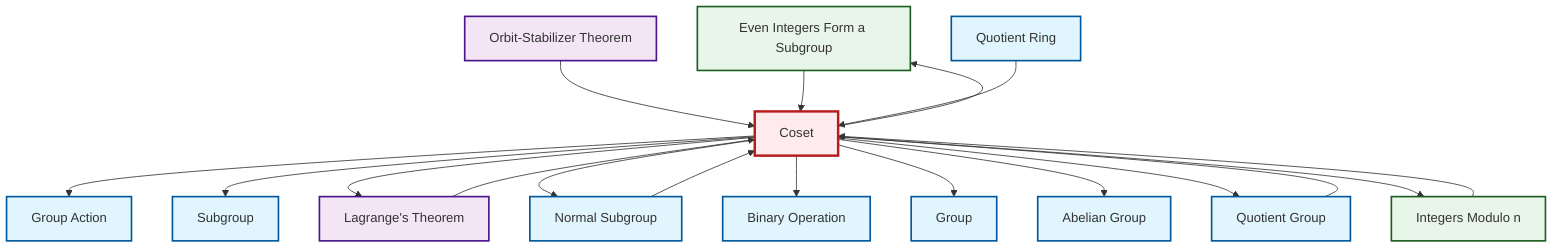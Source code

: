 graph TD
    classDef definition fill:#e1f5fe,stroke:#01579b,stroke-width:2px
    classDef theorem fill:#f3e5f5,stroke:#4a148c,stroke-width:2px
    classDef axiom fill:#fff3e0,stroke:#e65100,stroke-width:2px
    classDef example fill:#e8f5e9,stroke:#1b5e20,stroke-width:2px
    classDef current fill:#ffebee,stroke:#b71c1c,stroke-width:3px
    ex-even-integers-subgroup["Even Integers Form a Subgroup"]:::example
    def-coset["Coset"]:::definition
    thm-orbit-stabilizer["Orbit-Stabilizer Theorem"]:::theorem
    def-normal-subgroup["Normal Subgroup"]:::definition
    def-abelian-group["Abelian Group"]:::definition
    def-quotient-ring["Quotient Ring"]:::definition
    def-binary-operation["Binary Operation"]:::definition
    thm-lagrange["Lagrange's Theorem"]:::theorem
    def-quotient-group["Quotient Group"]:::definition
    def-subgroup["Subgroup"]:::definition
    def-group-action["Group Action"]:::definition
    ex-quotient-integers-mod-n["Integers Modulo n"]:::example
    def-group["Group"]:::definition
    def-coset --> def-group-action
    def-coset --> def-subgroup
    def-coset --> thm-lagrange
    def-coset --> def-normal-subgroup
    def-normal-subgroup --> def-coset
    thm-orbit-stabilizer --> def-coset
    def-coset --> def-binary-operation
    def-quotient-group --> def-coset
    ex-even-integers-subgroup --> def-coset
    def-coset --> def-group
    def-coset --> ex-even-integers-subgroup
    ex-quotient-integers-mod-n --> def-coset
    def-quotient-ring --> def-coset
    def-coset --> def-abelian-group
    def-coset --> def-quotient-group
    thm-lagrange --> def-coset
    def-coset --> ex-quotient-integers-mod-n
    class def-coset current